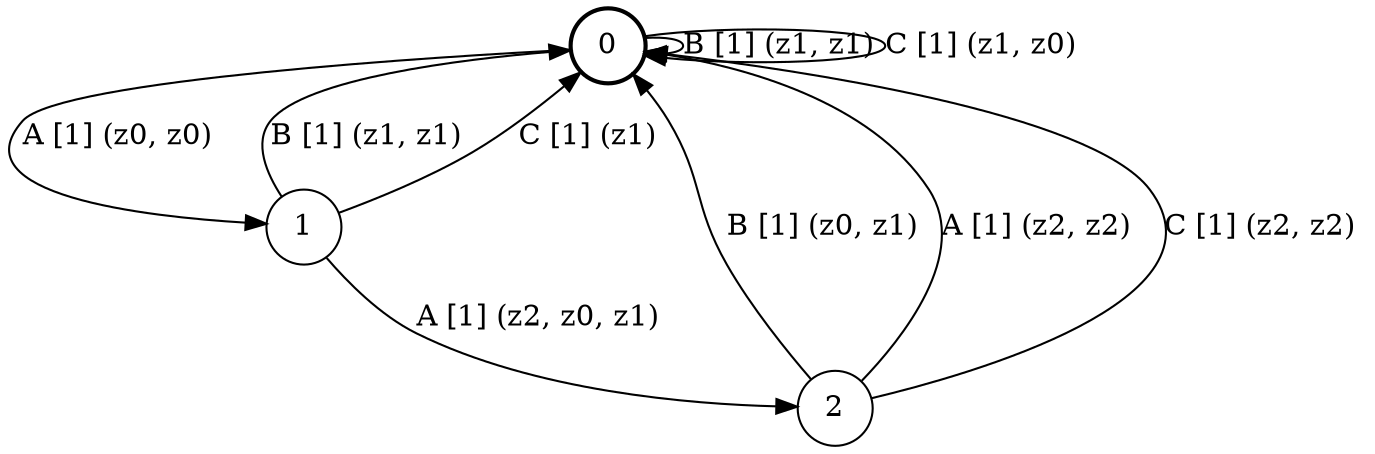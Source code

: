 # generated file, don't try to modify
# command: dot -Tpng <filename> > tree.png
digraph Automaton {
    node [shape = circle];
    0 [style = "bold"];
    0 -> 0 [label = "B [1] (z1, z1) "];
    0 -> 1 [label = "A [1] (z0, z0) "];
    0 -> 0 [label = "C [1] (z1, z0) "];
    1 -> 0 [label = "B [1] (z1, z1) "];
    1 -> 2 [label = "A [1] (z2, z0, z1) "];
    1 -> 0 [label = "C [1] (z1) "];
    2 -> 0 [label = "B [1] (z0, z1) "];
    2 -> 0 [label = "A [1] (z2, z2) "];
    2 -> 0 [label = "C [1] (z2, z2) "];
}
